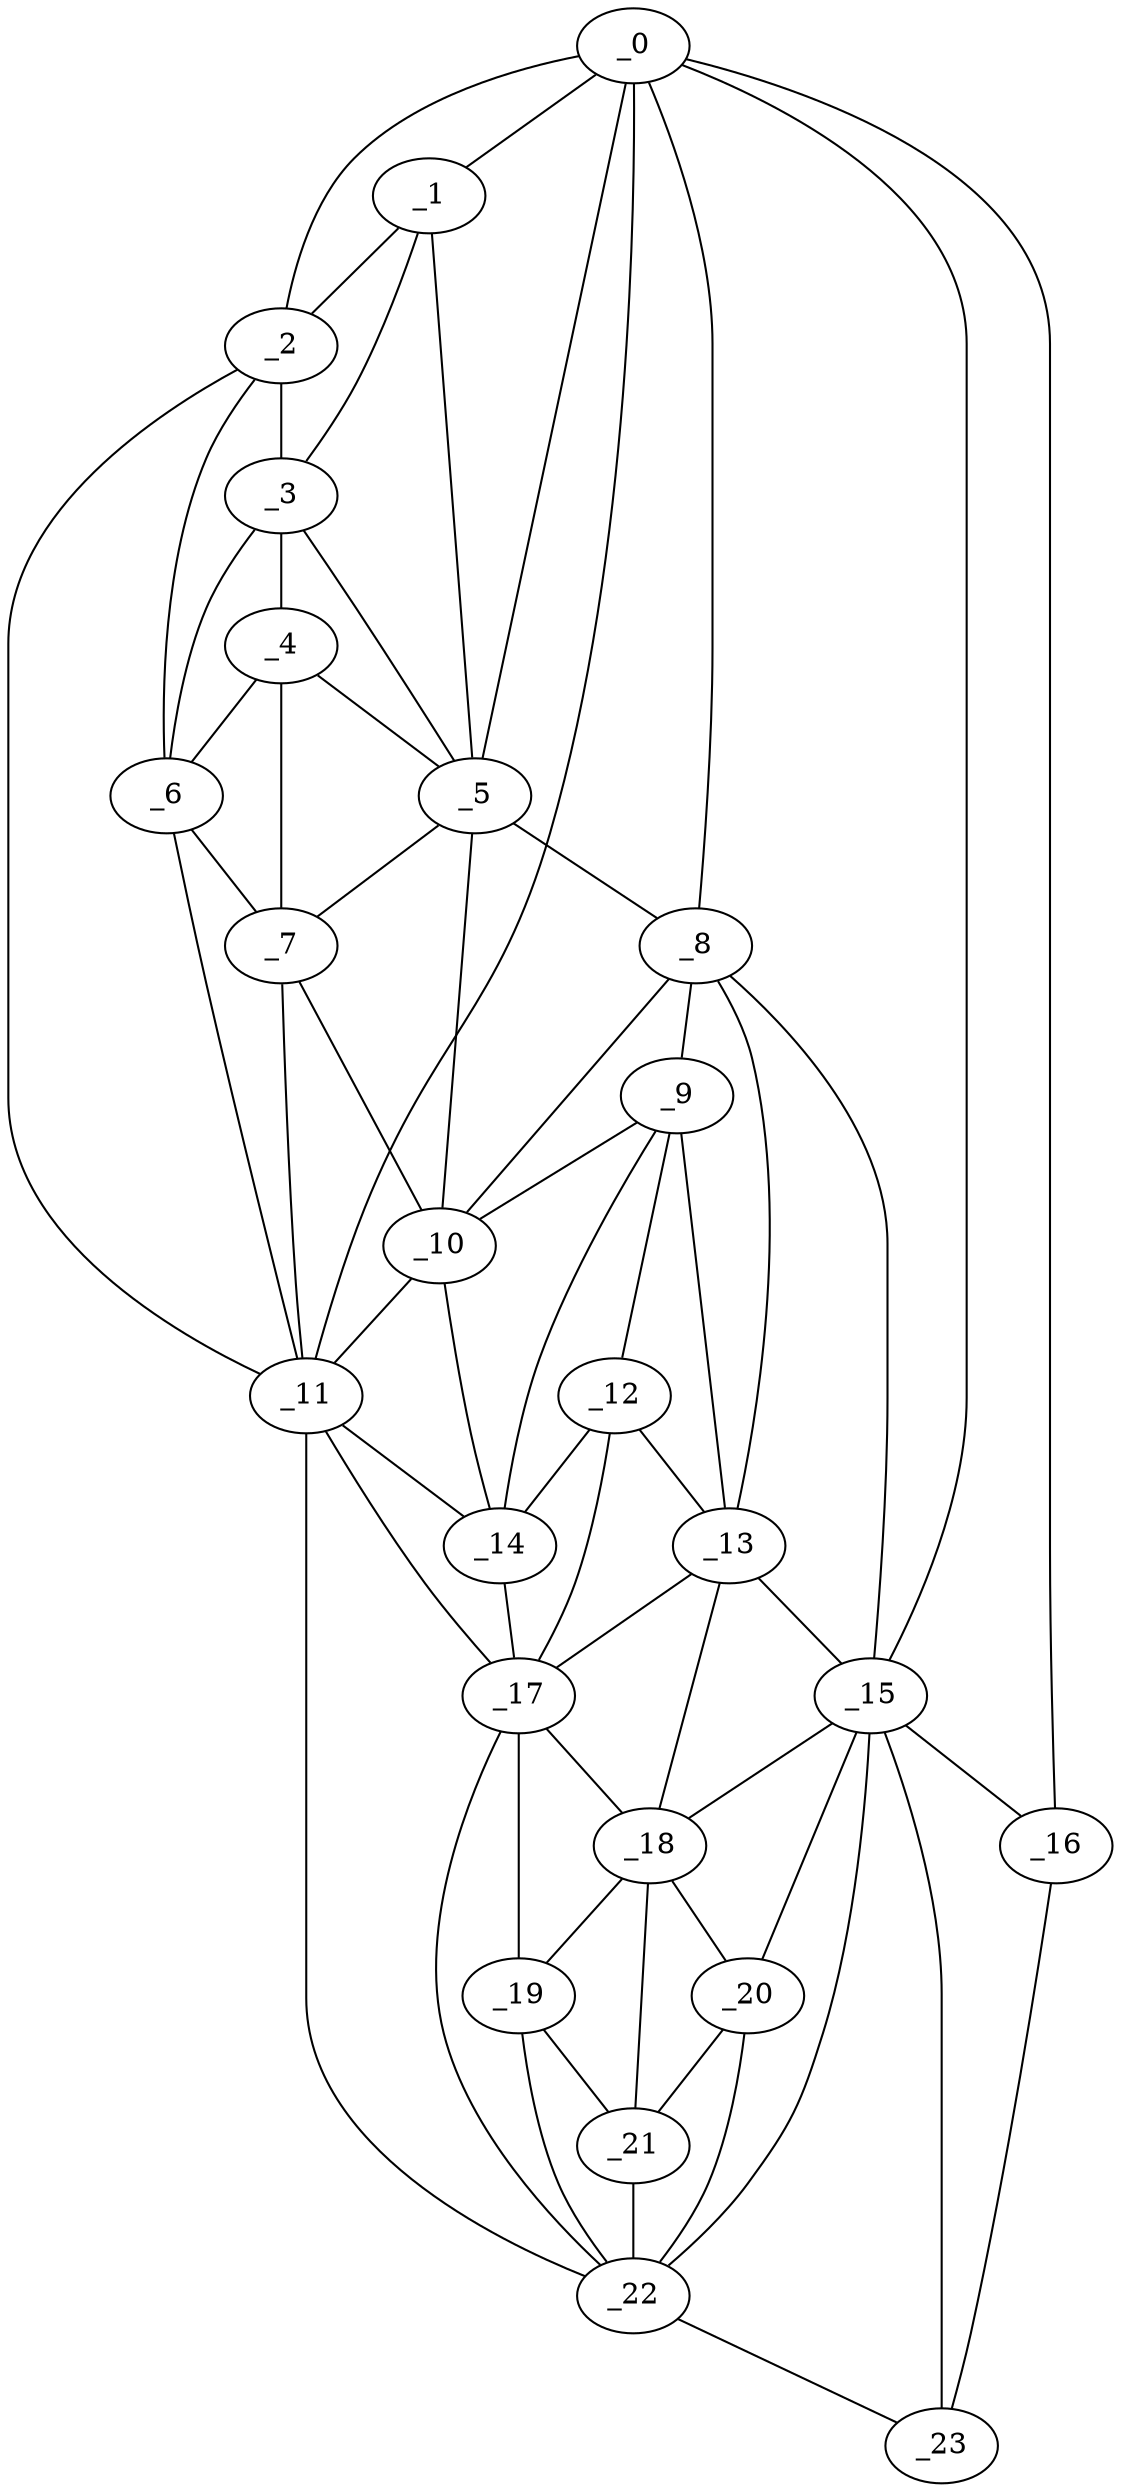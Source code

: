 graph "obj84__255.gxl" {
	_0	 [x=6,
		y=16];
	_1	 [x=21,
		y=18];
	_0 -- _1	 [valence=2];
	_2	 [x=26,
		y=16];
	_0 -- _2	 [valence=1];
	_5	 [x=40,
		y=30];
	_0 -- _5	 [valence=2];
	_8	 [x=49,
		y=40];
	_0 -- _8	 [valence=2];
	_11	 [x=57,
		y=9];
	_0 -- _11	 [valence=1];
	_15	 [x=67,
		y=89];
	_0 -- _15	 [valence=1];
	_16	 [x=67,
		y=116];
	_0 -- _16	 [valence=1];
	_1 -- _2	 [valence=2];
	_3	 [x=32,
		y=19];
	_1 -- _3	 [valence=2];
	_1 -- _5	 [valence=2];
	_2 -- _3	 [valence=2];
	_6	 [x=42,
		y=18];
	_2 -- _6	 [valence=2];
	_2 -- _11	 [valence=2];
	_4	 [x=39,
		y=24];
	_3 -- _4	 [valence=2];
	_3 -- _5	 [valence=1];
	_3 -- _6	 [valence=2];
	_4 -- _5	 [valence=1];
	_4 -- _6	 [valence=1];
	_7	 [x=48,
		y=18];
	_4 -- _7	 [valence=2];
	_5 -- _7	 [valence=2];
	_5 -- _8	 [valence=1];
	_10	 [x=56,
		y=30];
	_5 -- _10	 [valence=2];
	_6 -- _7	 [valence=1];
	_6 -- _11	 [valence=1];
	_7 -- _10	 [valence=2];
	_7 -- _11	 [valence=2];
	_9	 [x=53,
		y=43];
	_8 -- _9	 [valence=1];
	_8 -- _10	 [valence=2];
	_13	 [x=62,
		y=61];
	_8 -- _13	 [valence=2];
	_8 -- _15	 [valence=2];
	_9 -- _10	 [valence=2];
	_12	 [x=59,
		y=49];
	_9 -- _12	 [valence=2];
	_9 -- _13	 [valence=2];
	_14	 [x=63,
		y=40];
	_9 -- _14	 [valence=2];
	_10 -- _11	 [valence=1];
	_10 -- _14	 [valence=1];
	_11 -- _14	 [valence=2];
	_17	 [x=74,
		y=51];
	_11 -- _17	 [valence=2];
	_22	 [x=121,
		y=80];
	_11 -- _22	 [valence=1];
	_12 -- _13	 [valence=1];
	_12 -- _14	 [valence=1];
	_12 -- _17	 [valence=2];
	_13 -- _15	 [valence=2];
	_13 -- _17	 [valence=1];
	_18	 [x=74,
		y=64];
	_13 -- _18	 [valence=2];
	_14 -- _17	 [valence=1];
	_15 -- _16	 [valence=2];
	_15 -- _18	 [valence=1];
	_20	 [x=81,
		y=69];
	_15 -- _20	 [valence=1];
	_15 -- _22	 [valence=2];
	_23	 [x=122,
		y=108];
	_15 -- _23	 [valence=1];
	_16 -- _23	 [valence=1];
	_17 -- _18	 [valence=2];
	_19	 [x=80,
		y=58];
	_17 -- _19	 [valence=1];
	_17 -- _22	 [valence=2];
	_18 -- _19	 [valence=2];
	_18 -- _20	 [valence=2];
	_21	 [x=83,
		y=61];
	_18 -- _21	 [valence=1];
	_19 -- _21	 [valence=1];
	_19 -- _22	 [valence=2];
	_20 -- _21	 [valence=2];
	_20 -- _22	 [valence=1];
	_21 -- _22	 [valence=2];
	_22 -- _23	 [valence=1];
}
